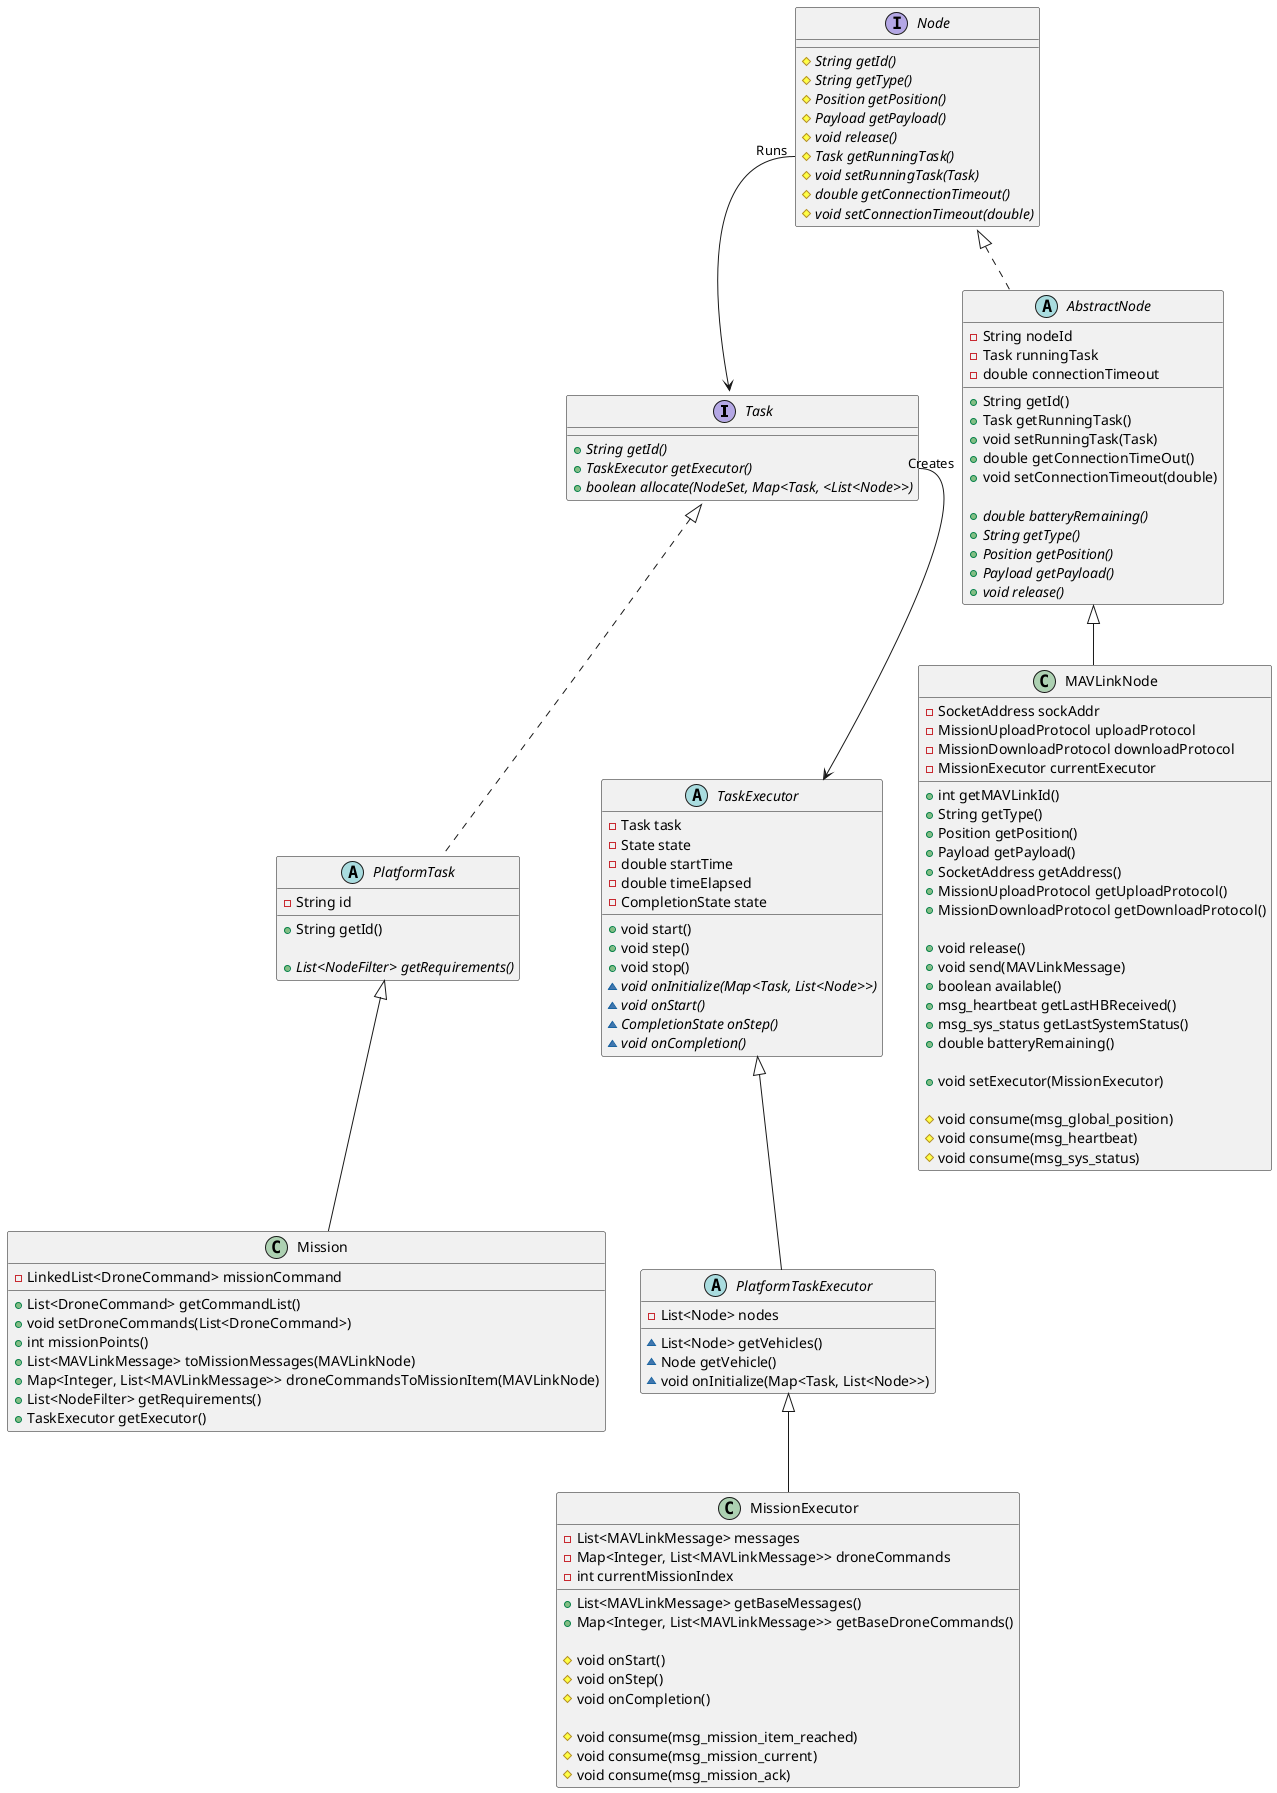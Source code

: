 @startuml

interface Task {

    +{abstract} String getId()
    +{abstract} TaskExecutor getExecutor()
    +{abstract} boolean allocate(NodeSet, Map<Task, <List<Node>>)

}

abstract class PlatformTask implements Task {

    - String id

    + String getId()

    +{abstract} List<NodeFilter> getRequirements()

}

abstract class TaskExecutor {

    - Task task
    - State state
    - double startTime
    - double timeElapsed
    - CompletionState state

    + void start()
    + void step()
    + void stop()
    ~ {abstract} void onInitialize(Map<Task, List<Node>>)
    ~ {abstract} void onStart()
    ~ {abstract} CompletionState onStep()
    ~ {abstract} void onCompletion()

}

abstract class PlatformTaskExecutor extends TaskExecutor {

    - List<Node> nodes

    ~ List<Node> getVehicles()
    ~ Node getVehicle()
    ~ void onInitialize(Map<Task, List<Node>>)

}

interface Node {

    #{abstract}String getId()
    #{abstract}String getType()
    #{abstract}Position getPosition()
    #{abstract}Payload getPayload()
    #{abstract}void release()
    #{abstract}Task getRunningTask()
    #{abstract}void setRunningTask(Task)
    #{abstract}double getConnectionTimeout()
    #{abstract}void setConnectionTimeout(double)

}

abstract class AbstractNode implements Node {

    - String nodeId
    - Task runningTask
    - double connectionTimeout

    +String getId()
    +Task getRunningTask()
    +void setRunningTask(Task)
    +double getConnectionTimeOut()
    +void setConnectionTimeout(double)

    +{abstract} double batteryRemaining()
    +{abstract} String getType()
    +{abstract} Position getPosition()
    +{abstract} Payload getPayload()
    +{abstract} void release()

}

Node::getRunningTask "Runs" --> Task

Task::getExecutor "Creates" --> TaskExecutor

class MAVLinkNode extends AbstractNode {

    - SocketAddress sockAddr
    - MissionUploadProtocol uploadProtocol
    - MissionDownloadProtocol downloadProtocol
    - MissionExecutor currentExecutor

    + int getMAVLinkId()
    + String getType()
    + Position getPosition()
    + Payload getPayload()
    + SocketAddress getAddress()
    + MissionUploadProtocol getUploadProtocol()
    + MissionDownloadProtocol getDownloadProtocol()

    + void release()
    + void send(MAVLinkMessage)
    + boolean available()
    + msg_heartbeat getLastHBReceived()
    + msg_sys_status getLastSystemStatus()
    + double batteryRemaining()

    + void setExecutor(MissionExecutor)

    # void consume(msg_global_position)
    # void consume(msg_heartbeat)
    # void consume(msg_sys_status)

}

class Mission extends PlatformTask {

   - LinkedList<DroneCommand> missionCommand

   + List<DroneCommand> getCommandList()
   + void setDroneCommands(List<DroneCommand>)
   + int missionPoints()
   + List<MAVLinkMessage> toMissionMessages(MAVLinkNode)
   + Map<Integer, List<MAVLinkMessage>> droneCommandsToMissionItem(MAVLinkNode)
   + List<NodeFilter> getRequirements()
   + TaskExecutor getExecutor()

}

class MissionExecutor extends PlatformTaskExecutor {
    - List<MAVLinkMessage> messages
    - Map<Integer, List<MAVLinkMessage>> droneCommands
    - int currentMissionIndex

    + List<MAVLinkMessage> getBaseMessages()
    + Map<Integer, List<MAVLinkMessage>> getBaseDroneCommands()

    # void onStart()
    # void onStep()
    # void onCompletion()

    # void consume(msg_mission_item_reached)
    # void consume(msg_mission_current)
    # void consume(msg_mission_ack)
}

@enduml